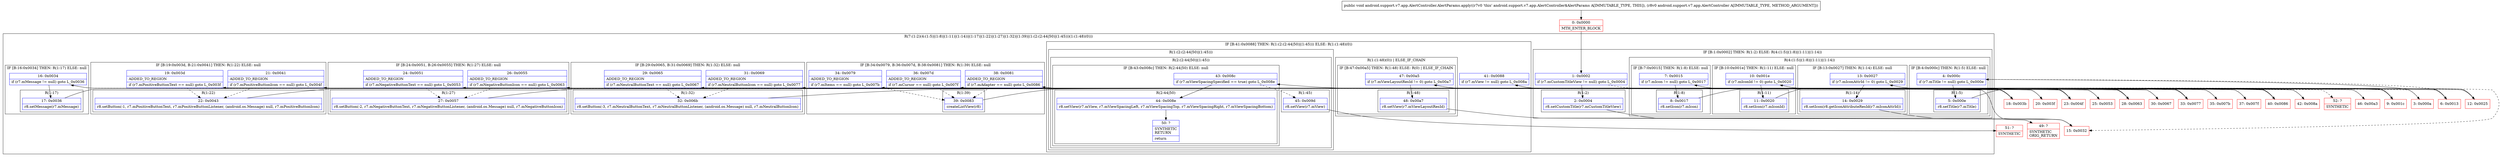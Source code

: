digraph "CFG forandroid.support.v7.app.AlertController.AlertParams.apply(Landroid\/support\/v7\/app\/AlertController;)V" {
subgraph cluster_Region_2030681579 {
label = "R(7:(1:2)(4:(1:5)|(1:8)|(1:11)|(1:14))|(1:17)|(1:22)|(1:27)|(1:32)|(1:39)|(1:(2:(2:44|50)|(1:45)))(1:(1:48)(0)))";
node [shape=record,color=blue];
subgraph cluster_IfRegion_475878508 {
label = "IF [B:1:0x0002] THEN: R(1:2) ELSE: R(4:(1:5)|(1:8)|(1:11)|(1:14))";
node [shape=record,color=blue];
Node_1 [shape=record,label="{1\:\ 0x0002|if (r7.mCustomTitleView != null) goto L_0x0004\l}"];
subgraph cluster_Region_1361502587 {
label = "R(1:2)";
node [shape=record,color=blue];
Node_2 [shape=record,label="{2\:\ 0x0004|r8.setCustomTitle(r7.mCustomTitleView)\l}"];
}
subgraph cluster_Region_2066628568 {
label = "R(4:(1:5)|(1:8)|(1:11)|(1:14))";
node [shape=record,color=blue];
subgraph cluster_IfRegion_1341924275 {
label = "IF [B:4:0x000c] THEN: R(1:5) ELSE: null";
node [shape=record,color=blue];
Node_4 [shape=record,label="{4\:\ 0x000c|if (r7.mTitle != null) goto L_0x000e\l}"];
subgraph cluster_Region_963964948 {
label = "R(1:5)";
node [shape=record,color=blue];
Node_5 [shape=record,label="{5\:\ 0x000e|r8.setTitle(r7.mTitle)\l}"];
}
}
subgraph cluster_IfRegion_1606415224 {
label = "IF [B:7:0x0015] THEN: R(1:8) ELSE: null";
node [shape=record,color=blue];
Node_7 [shape=record,label="{7\:\ 0x0015|if (r7.mIcon != null) goto L_0x0017\l}"];
subgraph cluster_Region_1441126312 {
label = "R(1:8)";
node [shape=record,color=blue];
Node_8 [shape=record,label="{8\:\ 0x0017|r8.setIcon(r7.mIcon)\l}"];
}
}
subgraph cluster_IfRegion_2066388764 {
label = "IF [B:10:0x001e] THEN: R(1:11) ELSE: null";
node [shape=record,color=blue];
Node_10 [shape=record,label="{10\:\ 0x001e|if (r7.mIconId != 0) goto L_0x0020\l}"];
subgraph cluster_Region_1707093053 {
label = "R(1:11)";
node [shape=record,color=blue];
Node_11 [shape=record,label="{11\:\ 0x0020|r8.setIcon(r7.mIconId)\l}"];
}
}
subgraph cluster_IfRegion_1162094542 {
label = "IF [B:13:0x0027] THEN: R(1:14) ELSE: null";
node [shape=record,color=blue];
Node_13 [shape=record,label="{13\:\ 0x0027|if (r7.mIconAttrId != 0) goto L_0x0029\l}"];
subgraph cluster_Region_1055383641 {
label = "R(1:14)";
node [shape=record,color=blue];
Node_14 [shape=record,label="{14\:\ 0x0029|r8.setIcon(r8.getIconAttributeResId(r7.mIconAttrId))\l}"];
}
}
}
}
subgraph cluster_IfRegion_299504366 {
label = "IF [B:16:0x0034] THEN: R(1:17) ELSE: null";
node [shape=record,color=blue];
Node_16 [shape=record,label="{16\:\ 0x0034|if (r7.mMessage != null) goto L_0x0036\l}"];
subgraph cluster_Region_1973384492 {
label = "R(1:17)";
node [shape=record,color=blue];
Node_17 [shape=record,label="{17\:\ 0x0036|r8.setMessage(r7.mMessage)\l}"];
}
}
subgraph cluster_IfRegion_293684742 {
label = "IF [B:19:0x003d, B:21:0x0041] THEN: R(1:22) ELSE: null";
node [shape=record,color=blue];
Node_19 [shape=record,label="{19\:\ 0x003d|ADDED_TO_REGION\l|if (r7.mPositiveButtonText == null) goto L_0x003f\l}"];
Node_21 [shape=record,label="{21\:\ 0x0041|ADDED_TO_REGION\l|if (r7.mPositiveButtonIcon == null) goto L_0x004f\l}"];
subgraph cluster_Region_283482439 {
label = "R(1:22)";
node [shape=record,color=blue];
Node_22 [shape=record,label="{22\:\ 0x0043|r8.setButton(\-1, r7.mPositiveButtonText, r7.mPositiveButtonListener, (android.os.Message) null, r7.mPositiveButtonIcon)\l}"];
}
}
subgraph cluster_IfRegion_1365882071 {
label = "IF [B:24:0x0051, B:26:0x0055] THEN: R(1:27) ELSE: null";
node [shape=record,color=blue];
Node_24 [shape=record,label="{24\:\ 0x0051|ADDED_TO_REGION\l|if (r7.mNegativeButtonText == null) goto L_0x0053\l}"];
Node_26 [shape=record,label="{26\:\ 0x0055|ADDED_TO_REGION\l|if (r7.mNegativeButtonIcon == null) goto L_0x0063\l}"];
subgraph cluster_Region_1599180227 {
label = "R(1:27)";
node [shape=record,color=blue];
Node_27 [shape=record,label="{27\:\ 0x0057|r8.setButton(\-2, r7.mNegativeButtonText, r7.mNegativeButtonListener, (android.os.Message) null, r7.mNegativeButtonIcon)\l}"];
}
}
subgraph cluster_IfRegion_1148932441 {
label = "IF [B:29:0x0065, B:31:0x0069] THEN: R(1:32) ELSE: null";
node [shape=record,color=blue];
Node_29 [shape=record,label="{29\:\ 0x0065|ADDED_TO_REGION\l|if (r7.mNeutralButtonText == null) goto L_0x0067\l}"];
Node_31 [shape=record,label="{31\:\ 0x0069|ADDED_TO_REGION\l|if (r7.mNeutralButtonIcon == null) goto L_0x0077\l}"];
subgraph cluster_Region_2020136752 {
label = "R(1:32)";
node [shape=record,color=blue];
Node_32 [shape=record,label="{32\:\ 0x006b|r8.setButton(\-3, r7.mNeutralButtonText, r7.mNeutralButtonListener, (android.os.Message) null, r7.mNeutralButtonIcon)\l}"];
}
}
subgraph cluster_IfRegion_1681595366 {
label = "IF [B:34:0x0079, B:36:0x007d, B:38:0x0081] THEN: R(1:39) ELSE: null";
node [shape=record,color=blue];
Node_34 [shape=record,label="{34\:\ 0x0079|ADDED_TO_REGION\l|if (r7.mItems == null) goto L_0x007b\l}"];
Node_36 [shape=record,label="{36\:\ 0x007d|ADDED_TO_REGION\l|if (r7.mCursor == null) goto L_0x007f\l}"];
Node_38 [shape=record,label="{38\:\ 0x0081|ADDED_TO_REGION\l|if (r7.mAdapter == null) goto L_0x0086\l}"];
subgraph cluster_Region_928492855 {
label = "R(1:39)";
node [shape=record,color=blue];
Node_39 [shape=record,label="{39\:\ 0x0083|createListView(r8)\l}"];
}
}
subgraph cluster_IfRegion_691589917 {
label = "IF [B:41:0x0088] THEN: R(1:(2:(2:44|50)|(1:45))) ELSE: R(1:(1:48)(0))";
node [shape=record,color=blue];
Node_41 [shape=record,label="{41\:\ 0x0088|if (r7.mView != null) goto L_0x008a\l}"];
subgraph cluster_Region_399986781 {
label = "R(1:(2:(2:44|50)|(1:45)))";
node [shape=record,color=blue];
subgraph cluster_Region_722443626 {
label = "R(2:(2:44|50)|(1:45))";
node [shape=record,color=blue];
subgraph cluster_IfRegion_557560617 {
label = "IF [B:43:0x008c] THEN: R(2:44|50) ELSE: null";
node [shape=record,color=blue];
Node_43 [shape=record,label="{43\:\ 0x008c|if (r7.mViewSpacingSpecified == true) goto L_0x008e\l}"];
subgraph cluster_Region_1316236328 {
label = "R(2:44|50)";
node [shape=record,color=blue];
Node_44 [shape=record,label="{44\:\ 0x008e|r8.setView(r7.mView, r7.mViewSpacingLeft, r7.mViewSpacingTop, r7.mViewSpacingRight, r7.mViewSpacingBottom)\l}"];
Node_50 [shape=record,label="{50\:\ ?|SYNTHETIC\lRETURN\l|return\l}"];
}
}
subgraph cluster_Region_1670174723 {
label = "R(1:45)";
node [shape=record,color=blue];
Node_45 [shape=record,label="{45\:\ 0x009d|r8.setView(r7.mView)\l}"];
}
}
}
subgraph cluster_Region_876608981 {
label = "R(1:(1:48)(0)) | ELSE_IF_CHAIN\l";
node [shape=record,color=blue];
subgraph cluster_IfRegion_1214358144 {
label = "IF [B:47:0x00a5] THEN: R(1:48) ELSE: R(0) | ELSE_IF_CHAIN\l";
node [shape=record,color=blue];
Node_47 [shape=record,label="{47\:\ 0x00a5|if (r7.mViewLayoutResId != 0) goto L_0x00a7\l}"];
subgraph cluster_Region_656130760 {
label = "R(1:48)";
node [shape=record,color=blue];
Node_48 [shape=record,label="{48\:\ 0x00a7|r8.setView(r7.mViewLayoutResId)\l}"];
}
subgraph cluster_Region_575822568 {
label = "R(0)";
node [shape=record,color=blue];
}
}
}
}
}
Node_0 [shape=record,color=red,label="{0\:\ 0x0000|MTH_ENTER_BLOCK\l}"];
Node_3 [shape=record,color=red,label="{3\:\ 0x000a}"];
Node_6 [shape=record,color=red,label="{6\:\ 0x0013}"];
Node_9 [shape=record,color=red,label="{9\:\ 0x001c}"];
Node_12 [shape=record,color=red,label="{12\:\ 0x0025}"];
Node_15 [shape=record,color=red,label="{15\:\ 0x0032}"];
Node_18 [shape=record,color=red,label="{18\:\ 0x003b}"];
Node_20 [shape=record,color=red,label="{20\:\ 0x003f}"];
Node_23 [shape=record,color=red,label="{23\:\ 0x004f}"];
Node_25 [shape=record,color=red,label="{25\:\ 0x0053}"];
Node_28 [shape=record,color=red,label="{28\:\ 0x0063}"];
Node_30 [shape=record,color=red,label="{30\:\ 0x0067}"];
Node_33 [shape=record,color=red,label="{33\:\ 0x0077}"];
Node_35 [shape=record,color=red,label="{35\:\ 0x007b}"];
Node_37 [shape=record,color=red,label="{37\:\ 0x007f}"];
Node_40 [shape=record,color=red,label="{40\:\ 0x0086}"];
Node_42 [shape=record,color=red,label="{42\:\ 0x008a}"];
Node_46 [shape=record,color=red,label="{46\:\ 0x00a3}"];
Node_49 [shape=record,color=red,label="{49\:\ ?|SYNTHETIC\lORIG_RETURN\l}"];
Node_51 [shape=record,color=red,label="{51\:\ ?|SYNTHETIC\l}"];
Node_52 [shape=record,color=red,label="{52\:\ ?|SYNTHETIC\l}"];
MethodNode[shape=record,label="{public void android.support.v7.app.AlertController.AlertParams.apply((r7v0 'this' android.support.v7.app.AlertController$AlertParams A[IMMUTABLE_TYPE, THIS]), (r8v0 android.support.v7.app.AlertController A[IMMUTABLE_TYPE, METHOD_ARGUMENT])) }"];
MethodNode -> Node_0;
Node_1 -> Node_2;
Node_1 -> Node_3[style=dashed];
Node_2 -> Node_15;
Node_4 -> Node_5;
Node_4 -> Node_6[style=dashed];
Node_5 -> Node_6;
Node_7 -> Node_8;
Node_7 -> Node_9[style=dashed];
Node_8 -> Node_9;
Node_10 -> Node_11;
Node_10 -> Node_12[style=dashed];
Node_11 -> Node_12;
Node_13 -> Node_14;
Node_13 -> Node_15[style=dashed];
Node_14 -> Node_15;
Node_16 -> Node_17;
Node_16 -> Node_18[style=dashed];
Node_17 -> Node_18;
Node_19 -> Node_20;
Node_19 -> Node_22[style=dashed];
Node_21 -> Node_22[style=dashed];
Node_21 -> Node_23;
Node_22 -> Node_23;
Node_24 -> Node_25;
Node_24 -> Node_27[style=dashed];
Node_26 -> Node_27[style=dashed];
Node_26 -> Node_28;
Node_27 -> Node_28;
Node_29 -> Node_30;
Node_29 -> Node_32[style=dashed];
Node_31 -> Node_32[style=dashed];
Node_31 -> Node_33;
Node_32 -> Node_33;
Node_34 -> Node_35;
Node_34 -> Node_39[style=dashed];
Node_36 -> Node_37;
Node_36 -> Node_39[style=dashed];
Node_38 -> Node_39[style=dashed];
Node_38 -> Node_40;
Node_39 -> Node_40;
Node_41 -> Node_42;
Node_41 -> Node_46[style=dashed];
Node_43 -> Node_44;
Node_43 -> Node_45[style=dashed];
Node_44 -> Node_50;
Node_45 -> Node_51;
Node_47 -> Node_48;
Node_47 -> Node_52[style=dashed];
Node_48 -> Node_49;
Node_0 -> Node_1;
Node_3 -> Node_4;
Node_6 -> Node_7;
Node_9 -> Node_10;
Node_12 -> Node_13;
Node_15 -> Node_16;
Node_18 -> Node_19;
Node_20 -> Node_21;
Node_23 -> Node_24;
Node_25 -> Node_26;
Node_28 -> Node_29;
Node_30 -> Node_31;
Node_33 -> Node_34;
Node_35 -> Node_36;
Node_37 -> Node_38;
Node_40 -> Node_41;
Node_42 -> Node_43;
Node_46 -> Node_47;
}

